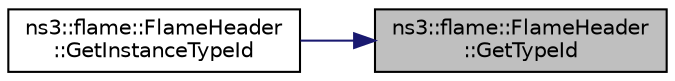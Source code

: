 digraph "ns3::flame::FlameHeader::GetTypeId"
{
 // LATEX_PDF_SIZE
  edge [fontname="Helvetica",fontsize="10",labelfontname="Helvetica",labelfontsize="10"];
  node [fontname="Helvetica",fontsize="10",shape=record];
  rankdir="RL";
  Node1 [label="ns3::flame::FlameHeader\l::GetTypeId",height=0.2,width=0.4,color="black", fillcolor="grey75", style="filled", fontcolor="black",tooltip="Get the type ID."];
  Node1 -> Node2 [dir="back",color="midnightblue",fontsize="10",style="solid",fontname="Helvetica"];
  Node2 [label="ns3::flame::FlameHeader\l::GetInstanceTypeId",height=0.2,width=0.4,color="black", fillcolor="white", style="filled",URL="$classns3_1_1flame_1_1_flame_header.html#a24f190248d335a9228ebbf2402fc678b",tooltip="Get the most derived TypeId for this Object."];
}
